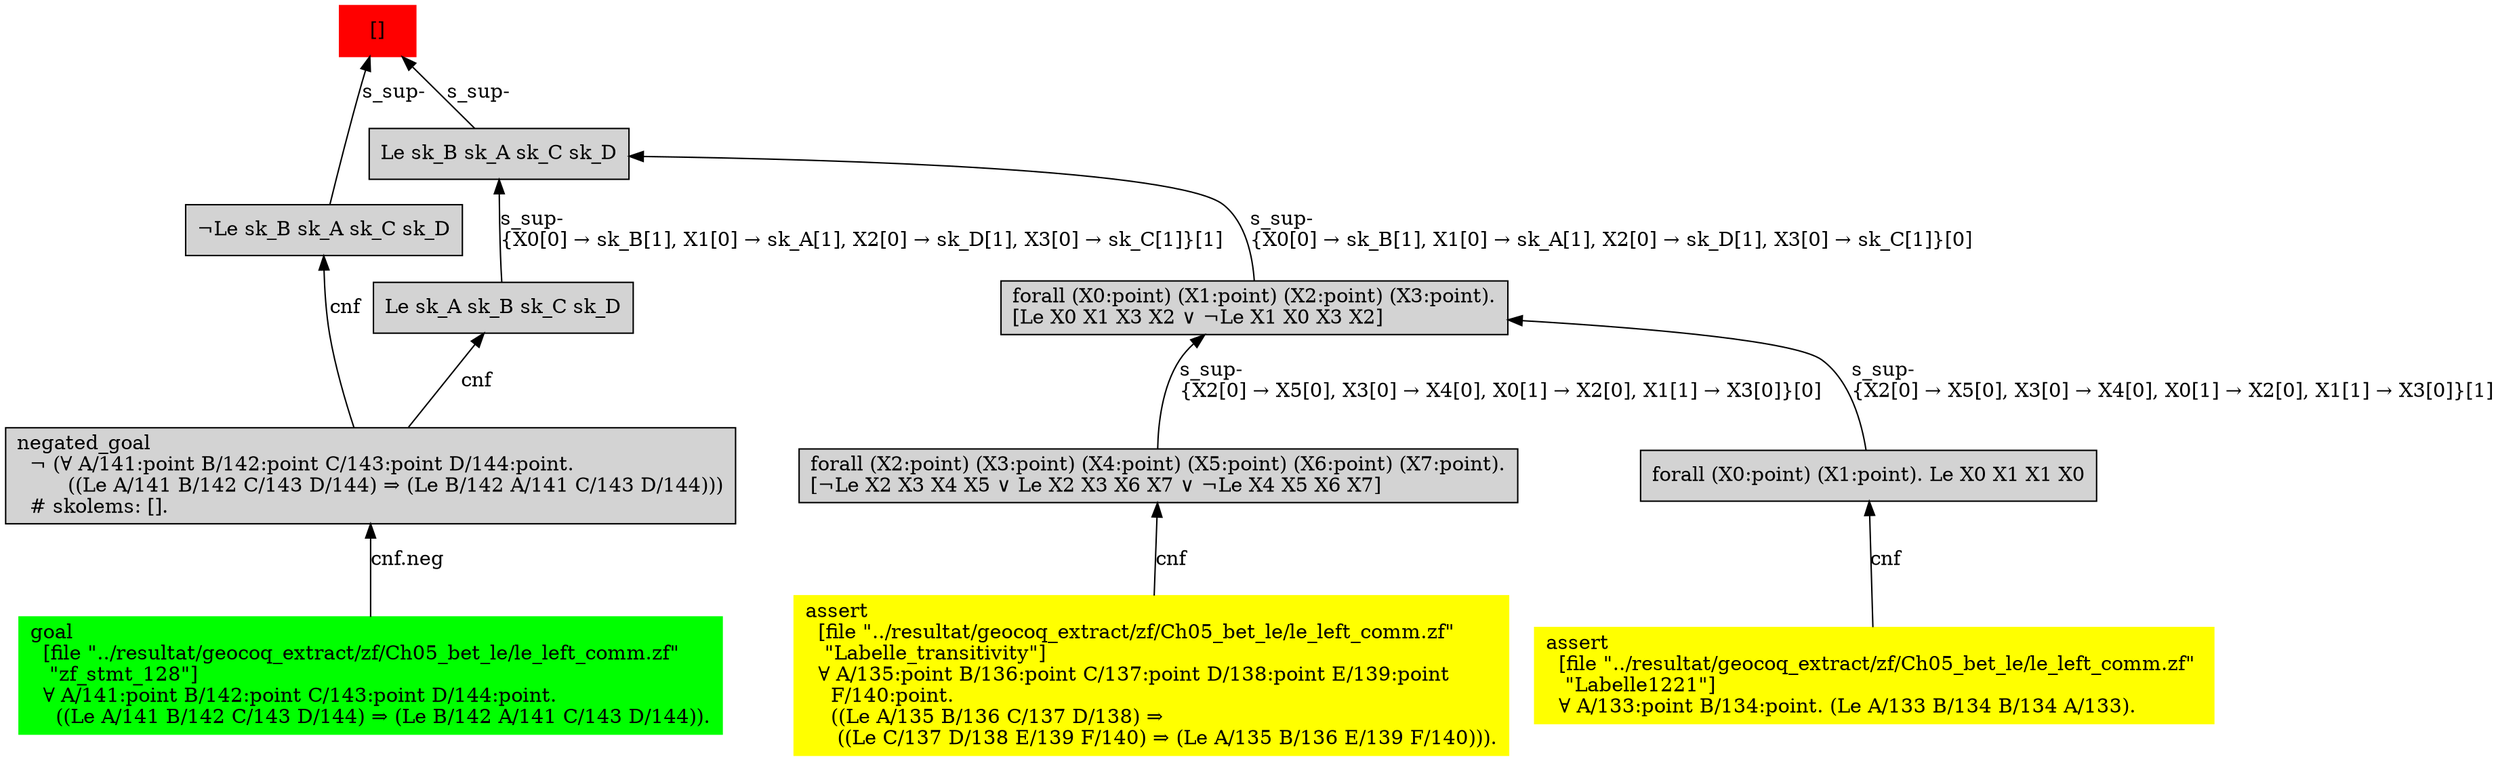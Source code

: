 digraph "unsat_graph" {
  vertex_0 [color=red, label="[]", shape=box, style=filled];
  vertex_0 -> vertex_1 [label="s_sup-\l", dir="back"];
  vertex_1 [shape=box, label="¬Le sk_B sk_A sk_C sk_D\l", style=filled];
  vertex_1 -> vertex_2 [label="cnf", dir="back"];
  vertex_2 [shape=box, label="negated_goal\l  ¬ (∀ A/141:point B/142:point C/143:point D/144:point.\l        ((Le A/141 B/142 C/143 D/144) ⇒ (Le B/142 A/141 C/143 D/144)))\l  # skolems: [].\l", style=filled];
  vertex_2 -> vertex_3 [label="cnf.neg", dir="back"];
  vertex_3 [color=green, shape=box, label="goal\l  [file \"../resultat/geocoq_extract/zf/Ch05_bet_le/le_left_comm.zf\" \l   \"zf_stmt_128\"]\l  ∀ A/141:point B/142:point C/143:point D/144:point.\l    ((Le A/141 B/142 C/143 D/144) ⇒ (Le B/142 A/141 C/143 D/144)).\l", style=filled];
  vertex_0 -> vertex_4 [label="s_sup-\l", dir="back"];
  vertex_4 [shape=box, label="Le sk_B sk_A sk_C sk_D\l", style=filled];
  vertex_4 -> vertex_5 [label="s_sup-\l\{X0[0] → sk_B[1], X1[0] → sk_A[1], X2[0] → sk_D[1], X3[0] → sk_C[1]\}[0]\l", dir="back"];
  vertex_5 [shape=box, label="forall (X0:point) (X1:point) (X2:point) (X3:point).\l[Le X0 X1 X3 X2 ∨ ¬Le X1 X0 X3 X2]\l", style=filled];
  vertex_5 -> vertex_6 [label="s_sup-\l\{X2[0] → X5[0], X3[0] → X4[0], X0[1] → X2[0], X1[1] → X3[0]\}[0]\l", dir="back"];
  vertex_6 [shape=box, label="forall (X2:point) (X3:point) (X4:point) (X5:point) (X6:point) (X7:point).\l[¬Le X2 X3 X4 X5 ∨ Le X2 X3 X6 X7 ∨ ¬Le X4 X5 X6 X7]\l", style=filled];
  vertex_6 -> vertex_7 [label="cnf", dir="back"];
  vertex_7 [color=yellow, shape=box, label="assert\l  [file \"../resultat/geocoq_extract/zf/Ch05_bet_le/le_left_comm.zf\" \l   \"Labelle_transitivity\"]\l  ∀ A/135:point B/136:point C/137:point D/138:point E/139:point \l    F/140:point.\l    ((Le A/135 B/136 C/137 D/138) ⇒\l     ((Le C/137 D/138 E/139 F/140) ⇒ (Le A/135 B/136 E/139 F/140))).\l", style=filled];
  vertex_5 -> vertex_8 [label="s_sup-\l\{X2[0] → X5[0], X3[0] → X4[0], X0[1] → X2[0], X1[1] → X3[0]\}[1]\l", dir="back"];
  vertex_8 [shape=box, label="forall (X0:point) (X1:point). Le X0 X1 X1 X0\l", style=filled];
  vertex_8 -> vertex_9 [label="cnf", dir="back"];
  vertex_9 [color=yellow, shape=box, label="assert\l  [file \"../resultat/geocoq_extract/zf/Ch05_bet_le/le_left_comm.zf\" \l   \"Labelle1221\"]\l  ∀ A/133:point B/134:point. (Le A/133 B/134 B/134 A/133).\l", style=filled];
  vertex_4 -> vertex_10 [label="s_sup-\l\{X0[0] → sk_B[1], X1[0] → sk_A[1], X2[0] → sk_D[1], X3[0] → sk_C[1]\}[1]\l", dir="back"];
  vertex_10 [shape=box, label="Le sk_A sk_B sk_C sk_D\l", style=filled];
  vertex_10 -> vertex_2 [label="cnf", dir="back"];
  }


